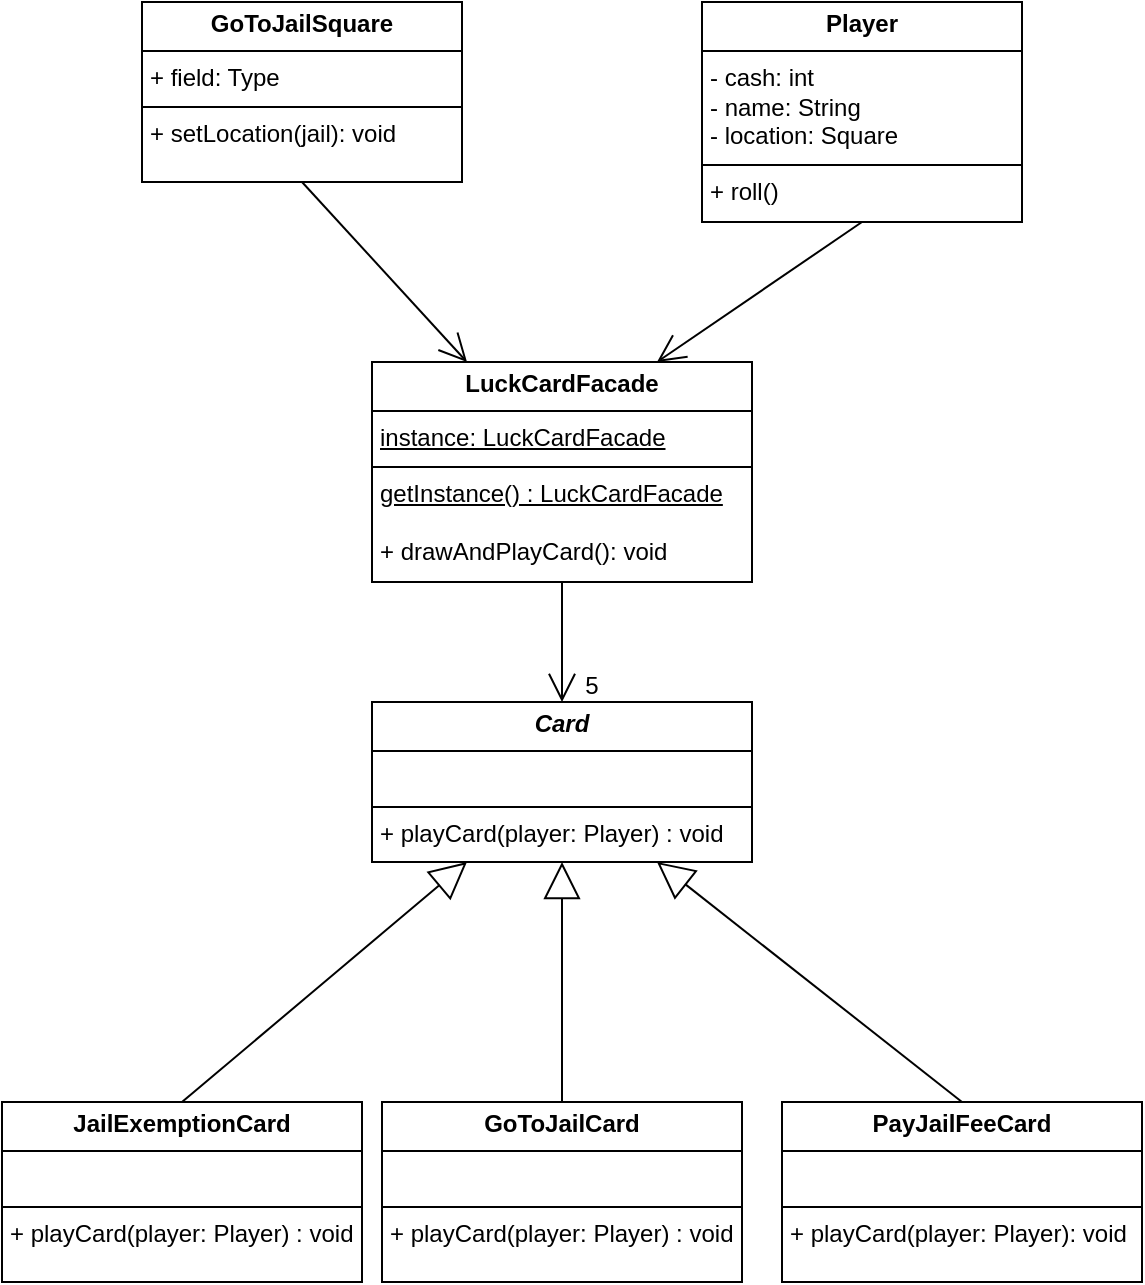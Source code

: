 <mxfile version="26.2.14" pages="2">
  <diagram name="Page-1" id="rZm3nzIOY3YMmXirlXFj">
    <mxGraphModel grid="1" page="1" gridSize="10" guides="1" tooltips="1" connect="1" arrows="1" fold="1" pageScale="1" pageWidth="850" pageHeight="1100" math="0" shadow="0">
      <root>
        <mxCell id="0" />
        <mxCell id="1" parent="0" />
        <mxCell id="CuZWjzNeIVwX2ycWLZOM-1" value="&lt;p style=&quot;margin:0px;margin-top:4px;text-align:center;&quot;&gt;&lt;b&gt;LuckCardFacade&lt;/b&gt;&lt;/p&gt;&lt;hr size=&quot;1&quot; style=&quot;border-style:solid;&quot;&gt;&lt;p style=&quot;margin:0px;margin-left:4px;&quot;&gt;&lt;u&gt;instance: LuckCardFacade&lt;/u&gt;&lt;/p&gt;&lt;hr size=&quot;1&quot; style=&quot;border-style:solid;&quot;&gt;&lt;p style=&quot;margin:0px;margin-left:4px;&quot;&gt;&lt;u&gt;getInstance() : LuckCardFacade&lt;/u&gt;&lt;/p&gt;&lt;p style=&quot;margin:0px;margin-left:4px;&quot;&gt;&lt;br&gt;&lt;/p&gt;&lt;p style=&quot;margin:0px;margin-left:4px;&quot;&gt;+ drawAndPlayCard(): void&lt;/p&gt;" style="verticalAlign=top;align=left;overflow=fill;html=1;whiteSpace=wrap;" parent="1" vertex="1">
          <mxGeometry x="285" y="290" width="190" height="110" as="geometry" />
        </mxCell>
        <mxCell id="CuZWjzNeIVwX2ycWLZOM-2" value="&lt;p style=&quot;margin:0px;margin-top:4px;text-align:center;&quot;&gt;&lt;b&gt;GoToJailSquare&lt;/b&gt;&lt;/p&gt;&lt;hr size=&quot;1&quot; style=&quot;border-style:solid;&quot;&gt;&lt;p style=&quot;margin:0px;margin-left:4px;&quot;&gt;+ field: Type&lt;/p&gt;&lt;hr size=&quot;1&quot; style=&quot;border-style:solid;&quot;&gt;&lt;p style=&quot;margin:0px;margin-left:4px;&quot;&gt;+ setLocation(jail): void&lt;/p&gt;" style="verticalAlign=top;align=left;overflow=fill;html=1;whiteSpace=wrap;" parent="1" vertex="1">
          <mxGeometry x="170" y="110" width="160" height="90" as="geometry" />
        </mxCell>
        <mxCell id="CuZWjzNeIVwX2ycWLZOM-3" value="&lt;p style=&quot;margin:0px;margin-top:4px;text-align:center;&quot;&gt;&lt;b&gt;Player&lt;/b&gt;&lt;/p&gt;&lt;hr size=&quot;1&quot; style=&quot;border-style:solid;&quot;&gt;&lt;p style=&quot;margin:0px;margin-left:4px;&quot;&gt;- cash: int&lt;/p&gt;&lt;p style=&quot;margin:0px;margin-left:4px;&quot;&gt;- name: String&lt;/p&gt;&lt;p style=&quot;margin:0px;margin-left:4px;&quot;&gt;- location: Square&lt;/p&gt;&lt;hr size=&quot;1&quot; style=&quot;border-style:solid;&quot;&gt;&lt;p style=&quot;margin:0px;margin-left:4px;&quot;&gt;+ roll()&lt;/p&gt;&lt;p style=&quot;margin:0px;margin-left:4px;&quot;&gt;&lt;br&gt;&lt;/p&gt;" style="verticalAlign=top;align=left;overflow=fill;html=1;whiteSpace=wrap;" parent="1" vertex="1">
          <mxGeometry x="450" y="110" width="160" height="110" as="geometry" />
        </mxCell>
        <mxCell id="CuZWjzNeIVwX2ycWLZOM-4" value="" style="endArrow=open;endFill=1;endSize=12;html=1;rounded=0;exitX=0.5;exitY=1;exitDx=0;exitDy=0;entryX=0.25;entryY=0;entryDx=0;entryDy=0;" parent="1" source="CuZWjzNeIVwX2ycWLZOM-2" target="CuZWjzNeIVwX2ycWLZOM-1" edge="1">
          <mxGeometry width="160" relative="1" as="geometry">
            <mxPoint x="350" y="260" as="sourcePoint" />
            <mxPoint x="510" y="260" as="targetPoint" />
          </mxGeometry>
        </mxCell>
        <mxCell id="CuZWjzNeIVwX2ycWLZOM-5" value="&lt;p style=&quot;margin:0px;margin-top:4px;text-align:center;&quot;&gt;&lt;b&gt;&lt;i&gt;Card&lt;/i&gt;&lt;/b&gt;&lt;/p&gt;&lt;hr size=&quot;1&quot; style=&quot;border-style:solid;&quot;&gt;&lt;p style=&quot;margin:0px;margin-left:4px;&quot;&gt;&lt;br&gt;&lt;/p&gt;&lt;hr size=&quot;1&quot; style=&quot;border-style:solid;&quot;&gt;&lt;p style=&quot;margin:0px;margin-left:4px;&quot;&gt;+ playCard(player: Player) : void&lt;/p&gt;" style="verticalAlign=top;align=left;overflow=fill;html=1;whiteSpace=wrap;" parent="1" vertex="1">
          <mxGeometry x="285" y="460" width="190" height="80" as="geometry" />
        </mxCell>
        <mxCell id="CuZWjzNeIVwX2ycWLZOM-6" value="&lt;p style=&quot;margin:0px;margin-top:4px;text-align:center;&quot;&gt;&lt;b&gt;PayJailFeeCard&lt;/b&gt;&lt;/p&gt;&lt;hr size=&quot;1&quot; style=&quot;border-style:solid;&quot;&gt;&lt;p style=&quot;margin:0px;margin-left:4px;&quot;&gt;&lt;br&gt;&lt;/p&gt;&lt;hr size=&quot;1&quot; style=&quot;border-style:solid;&quot;&gt;&lt;p style=&quot;margin:0px;margin-left:4px;&quot;&gt;+ playCard(player: Player): void&lt;/p&gt;" style="verticalAlign=top;align=left;overflow=fill;html=1;whiteSpace=wrap;" parent="1" vertex="1">
          <mxGeometry x="490" y="660" width="180" height="90" as="geometry" />
        </mxCell>
        <mxCell id="CuZWjzNeIVwX2ycWLZOM-7" value="&lt;p style=&quot;margin:0px;margin-top:4px;text-align:center;&quot;&gt;&lt;b&gt;GoToJailCard&lt;/b&gt;&lt;/p&gt;&lt;hr size=&quot;1&quot; style=&quot;border-style:solid;&quot;&gt;&lt;p style=&quot;margin:0px;margin-left:4px;&quot;&gt;&lt;br&gt;&lt;/p&gt;&lt;hr size=&quot;1&quot; style=&quot;border-style:solid;&quot;&gt;&lt;p style=&quot;margin:0px;margin-left:4px;&quot;&gt;+ playCard(player: Player) : void&lt;/p&gt;" style="verticalAlign=top;align=left;overflow=fill;html=1;whiteSpace=wrap;" parent="1" vertex="1">
          <mxGeometry x="290" y="660" width="180" height="90" as="geometry" />
        </mxCell>
        <mxCell id="CuZWjzNeIVwX2ycWLZOM-8" value="&lt;p style=&quot;margin:0px;margin-top:4px;text-align:center;&quot;&gt;&lt;b&gt;JailExemptionCard&lt;/b&gt;&lt;/p&gt;&lt;hr size=&quot;1&quot; style=&quot;border-style:solid;&quot;&gt;&lt;p style=&quot;margin:0px;margin-left:4px;&quot;&gt;&lt;br&gt;&lt;/p&gt;&lt;hr size=&quot;1&quot; style=&quot;border-style:solid;&quot;&gt;&lt;p style=&quot;margin:0px;margin-left:4px;&quot;&gt;+ playCard(player: Player) : void&lt;/p&gt;" style="verticalAlign=top;align=left;overflow=fill;html=1;whiteSpace=wrap;" parent="1" vertex="1">
          <mxGeometry x="100" y="660" width="180" height="90" as="geometry" />
        </mxCell>
        <mxCell id="lha500jNBb7RraPARuWA-2" value="" style="endArrow=open;endFill=1;endSize=12;html=1;rounded=0;exitX=0.5;exitY=1;exitDx=0;exitDy=0;entryX=0.75;entryY=0;entryDx=0;entryDy=0;" edge="1" parent="1" source="CuZWjzNeIVwX2ycWLZOM-3" target="CuZWjzNeIVwX2ycWLZOM-1">
          <mxGeometry width="160" relative="1" as="geometry">
            <mxPoint x="330" y="190" as="sourcePoint" />
            <mxPoint x="420" y="280" as="targetPoint" />
          </mxGeometry>
        </mxCell>
        <mxCell id="lha500jNBb7RraPARuWA-4" value="" style="endArrow=open;endFill=1;endSize=12;html=1;rounded=0;exitX=0.5;exitY=1;exitDx=0;exitDy=0;entryX=0.5;entryY=0;entryDx=0;entryDy=0;" edge="1" parent="1" source="CuZWjzNeIVwX2ycWLZOM-1" target="CuZWjzNeIVwX2ycWLZOM-5">
          <mxGeometry width="160" relative="1" as="geometry">
            <mxPoint x="312" y="430" as="sourcePoint" />
            <mxPoint x="210" y="520" as="targetPoint" />
          </mxGeometry>
        </mxCell>
        <mxCell id="CuZWjzNeIVwX2ycWLZOM-10" value="&lt;div&gt;&lt;br&gt;&lt;/div&gt;&lt;div&gt;&lt;br&gt;&lt;/div&gt;" style="endArrow=block;endSize=16;endFill=0;html=1;rounded=0;exitX=0.5;exitY=0;exitDx=0;exitDy=0;entryX=0.5;entryY=1;entryDx=0;entryDy=0;" edge="1" parent="1" source="CuZWjzNeIVwX2ycWLZOM-7" target="CuZWjzNeIVwX2ycWLZOM-5">
          <mxGeometry width="160" relative="1" as="geometry">
            <mxPoint x="350" y="550" as="sourcePoint" />
            <mxPoint x="510" y="550" as="targetPoint" />
          </mxGeometry>
        </mxCell>
        <mxCell id="lha500jNBb7RraPARuWA-5" value="&lt;div&gt;&lt;br&gt;&lt;/div&gt;&lt;div&gt;&lt;br&gt;&lt;/div&gt;" style="endArrow=block;endSize=16;endFill=0;html=1;rounded=0;exitX=0.5;exitY=0;exitDx=0;exitDy=0;entryX=0.25;entryY=1;entryDx=0;entryDy=0;" edge="1" parent="1" source="CuZWjzNeIVwX2ycWLZOM-8" target="CuZWjzNeIVwX2ycWLZOM-5">
          <mxGeometry width="160" relative="1" as="geometry">
            <mxPoint x="210" y="640" as="sourcePoint" />
            <mxPoint x="210" y="500" as="targetPoint" />
          </mxGeometry>
        </mxCell>
        <mxCell id="lha500jNBb7RraPARuWA-6" value="&lt;div&gt;&lt;br&gt;&lt;/div&gt;&lt;div&gt;&lt;br&gt;&lt;/div&gt;" style="endArrow=block;endSize=16;endFill=0;html=1;rounded=0;exitX=0.5;exitY=0;exitDx=0;exitDy=0;entryX=0.75;entryY=1;entryDx=0;entryDy=0;" edge="1" parent="1" source="CuZWjzNeIVwX2ycWLZOM-6" target="CuZWjzNeIVwX2ycWLZOM-5">
          <mxGeometry width="160" relative="1" as="geometry">
            <mxPoint x="210" y="670" as="sourcePoint" />
            <mxPoint x="343" y="550" as="targetPoint" />
          </mxGeometry>
        </mxCell>
        <mxCell id="lha500jNBb7RraPARuWA-7" value="5" style="text;html=1;align=center;verticalAlign=middle;whiteSpace=wrap;rounded=0;" vertex="1" parent="1">
          <mxGeometry x="365" y="437" width="60" height="30" as="geometry" />
        </mxCell>
      </root>
    </mxGraphModel>
  </diagram>
  <diagram id="hSs9kcvC5QIxUvQePhwK" name="Page-2">
    <mxGraphModel dx="1217" dy="629" grid="1" gridSize="10" guides="1" tooltips="1" connect="1" arrows="1" fold="1" page="1" pageScale="1" pageWidth="827" pageHeight="1169" math="0" shadow="0">
      <root>
        <mxCell id="0" />
        <mxCell id="1" parent="0" />
        <mxCell id="cU6WN90ELFPyklxcjd9b-5" value="RegularSquare" style="swimlane;fontStyle=1;align=center;verticalAlign=top;childLayout=stackLayout;horizontal=1;startSize=26;horizontalStack=0;resizeParent=1;resizeParentMax=0;resizeLast=0;collapsible=1;marginBottom=0;whiteSpace=wrap;html=1;" vertex="1" parent="1">
          <mxGeometry x="180" y="270" width="160" height="86" as="geometry" />
        </mxCell>
        <mxCell id="cU6WN90ELFPyklxcjd9b-6" value="+ field: type" style="text;strokeColor=none;fillColor=none;align=left;verticalAlign=top;spacingLeft=4;spacingRight=4;overflow=hidden;rotatable=0;points=[[0,0.5],[1,0.5]];portConstraint=eastwest;whiteSpace=wrap;html=1;" vertex="1" parent="cU6WN90ELFPyklxcjd9b-5">
          <mxGeometry y="26" width="160" height="26" as="geometry" />
        </mxCell>
        <mxCell id="cU6WN90ELFPyklxcjd9b-7" value="" style="line;strokeWidth=1;fillColor=none;align=left;verticalAlign=middle;spacingTop=-1;spacingLeft=3;spacingRight=3;rotatable=0;labelPosition=right;points=[];portConstraint=eastwest;strokeColor=inherit;" vertex="1" parent="cU6WN90ELFPyklxcjd9b-5">
          <mxGeometry y="52" width="160" height="8" as="geometry" />
        </mxCell>
        <mxCell id="cU6WN90ELFPyklxcjd9b-8" value="+ method(type): type" style="text;strokeColor=none;fillColor=none;align=left;verticalAlign=top;spacingLeft=4;spacingRight=4;overflow=hidden;rotatable=0;points=[[0,0.5],[1,0.5]];portConstraint=eastwest;whiteSpace=wrap;html=1;" vertex="1" parent="cU6WN90ELFPyklxcjd9b-5">
          <mxGeometry y="60" width="160" height="26" as="geometry" />
        </mxCell>
        <mxCell id="cU6WN90ELFPyklxcjd9b-9" value="&lt;i&gt;Square&lt;/i&gt;" style="swimlane;fontStyle=1;align=center;verticalAlign=top;childLayout=stackLayout;horizontal=1;startSize=26;horizontalStack=0;resizeParent=1;resizeParentMax=0;resizeLast=0;collapsible=1;marginBottom=0;whiteSpace=wrap;html=1;" vertex="1" parent="1">
          <mxGeometry x="330" y="100" width="160" height="86" as="geometry" />
        </mxCell>
        <mxCell id="cU6WN90ELFPyklxcjd9b-10" value="+ field: type" style="text;strokeColor=none;fillColor=none;align=left;verticalAlign=top;spacingLeft=4;spacingRight=4;overflow=hidden;rotatable=0;points=[[0,0.5],[1,0.5]];portConstraint=eastwest;whiteSpace=wrap;html=1;" vertex="1" parent="cU6WN90ELFPyklxcjd9b-9">
          <mxGeometry y="26" width="160" height="26" as="geometry" />
        </mxCell>
        <mxCell id="cU6WN90ELFPyklxcjd9b-11" value="" style="line;strokeWidth=1;fillColor=none;align=left;verticalAlign=middle;spacingTop=-1;spacingLeft=3;spacingRight=3;rotatable=0;labelPosition=right;points=[];portConstraint=eastwest;strokeColor=inherit;" vertex="1" parent="cU6WN90ELFPyklxcjd9b-9">
          <mxGeometry y="52" width="160" height="8" as="geometry" />
        </mxCell>
        <mxCell id="cU6WN90ELFPyklxcjd9b-12" value="+ method(type): type" style="text;strokeColor=none;fillColor=none;align=left;verticalAlign=top;spacingLeft=4;spacingRight=4;overflow=hidden;rotatable=0;points=[[0,0.5],[1,0.5]];portConstraint=eastwest;whiteSpace=wrap;html=1;" vertex="1" parent="cU6WN90ELFPyklxcjd9b-9">
          <mxGeometry y="60" width="160" height="26" as="geometry" />
        </mxCell>
        <mxCell id="_iFHeIJuQgd1eIkDY5iq-1" value="&lt;div&gt;&lt;br&gt;&lt;/div&gt;&lt;div&gt;&lt;br&gt;&lt;/div&gt;" style="endArrow=block;endSize=16;endFill=0;html=1;rounded=0;exitX=0.5;exitY=0;exitDx=0;exitDy=0;" edge="1" parent="1" source="cU6WN90ELFPyklxcjd9b-5" target="cU6WN90ELFPyklxcjd9b-9">
          <mxGeometry width="160" relative="1" as="geometry">
            <mxPoint x="400" y="320" as="sourcePoint" />
            <mxPoint x="400" y="200" as="targetPoint" />
          </mxGeometry>
        </mxCell>
        <mxCell id="_iFHeIJuQgd1eIkDY5iq-7" style="edgeStyle=orthogonalEdgeStyle;rounded=0;orthogonalLoop=1;jettySize=auto;html=1;entryX=1;entryY=0.5;entryDx=0;entryDy=0;" edge="1" parent="1" source="_iFHeIJuQgd1eIkDY5iq-2" target="cU6WN90ELFPyklxcjd9b-10">
          <mxGeometry relative="1" as="geometry">
            <Array as="points">
              <mxPoint x="680" y="323" />
              <mxPoint x="680" y="139" />
            </Array>
          </mxGeometry>
        </mxCell>
        <mxCell id="_iFHeIJuQgd1eIkDY5iq-2" value="SquareDecorator" style="swimlane;fontStyle=1;align=center;verticalAlign=top;childLayout=stackLayout;horizontal=1;startSize=26;horizontalStack=0;resizeParent=1;resizeParentMax=0;resizeLast=0;collapsible=1;marginBottom=0;whiteSpace=wrap;html=1;" vertex="1" parent="1">
          <mxGeometry x="460" y="280" width="160" height="86" as="geometry" />
        </mxCell>
        <mxCell id="_iFHeIJuQgd1eIkDY5iq-3" value="+ field: type" style="text;strokeColor=none;fillColor=none;align=left;verticalAlign=top;spacingLeft=4;spacingRight=4;overflow=hidden;rotatable=0;points=[[0,0.5],[1,0.5]];portConstraint=eastwest;whiteSpace=wrap;html=1;" vertex="1" parent="_iFHeIJuQgd1eIkDY5iq-2">
          <mxGeometry y="26" width="160" height="26" as="geometry" />
        </mxCell>
        <mxCell id="_iFHeIJuQgd1eIkDY5iq-4" value="" style="line;strokeWidth=1;fillColor=none;align=left;verticalAlign=middle;spacingTop=-1;spacingLeft=3;spacingRight=3;rotatable=0;labelPosition=right;points=[];portConstraint=eastwest;strokeColor=inherit;" vertex="1" parent="_iFHeIJuQgd1eIkDY5iq-2">
          <mxGeometry y="52" width="160" height="8" as="geometry" />
        </mxCell>
        <mxCell id="_iFHeIJuQgd1eIkDY5iq-5" value="+ method(type): type" style="text;strokeColor=none;fillColor=none;align=left;verticalAlign=top;spacingLeft=4;spacingRight=4;overflow=hidden;rotatable=0;points=[[0,0.5],[1,0.5]];portConstraint=eastwest;whiteSpace=wrap;html=1;" vertex="1" parent="_iFHeIJuQgd1eIkDY5iq-2">
          <mxGeometry y="60" width="160" height="26" as="geometry" />
        </mxCell>
        <mxCell id="_iFHeIJuQgd1eIkDY5iq-6" value="&lt;div&gt;&lt;br&gt;&lt;/div&gt;&lt;div&gt;&lt;br&gt;&lt;/div&gt;" style="endArrow=block;endSize=16;endFill=0;html=1;rounded=0;exitX=0.5;exitY=0;exitDx=0;exitDy=0;" edge="1" parent="1" source="_iFHeIJuQgd1eIkDY5iq-2" target="cU6WN90ELFPyklxcjd9b-9">
          <mxGeometry width="160" relative="1" as="geometry">
            <mxPoint x="380" y="280" as="sourcePoint" />
            <mxPoint x="479" y="196" as="targetPoint" />
          </mxGeometry>
        </mxCell>
      </root>
    </mxGraphModel>
  </diagram>
</mxfile>
